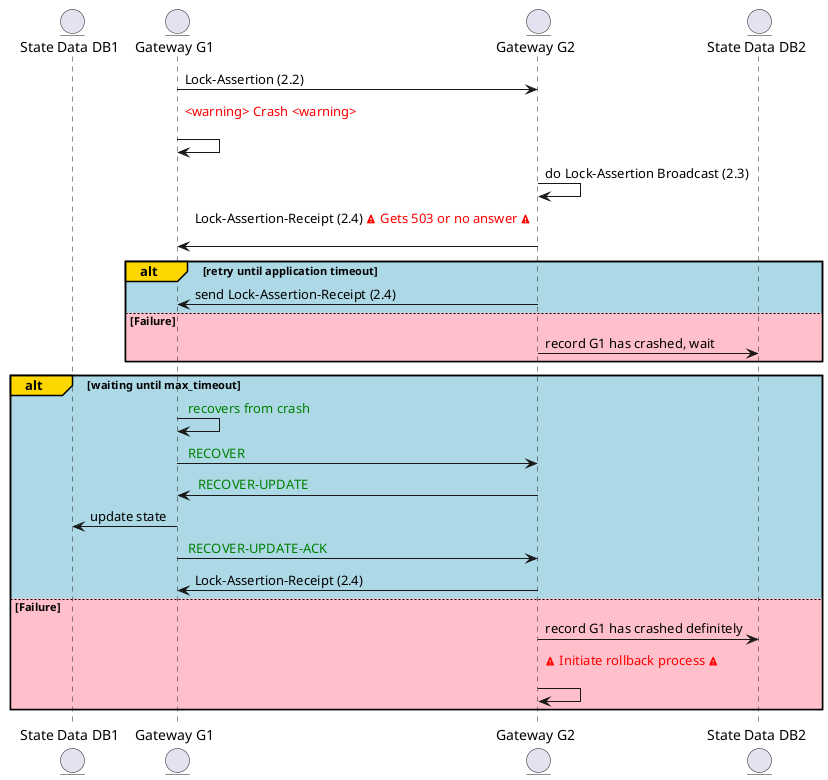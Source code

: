 @startuml

entity "State Data DB1" as db1
entity "Gateway G1" as sg
entity "Gateway G2" as rg
entity "State Data DB2" as db2





sg->rg: Lock-Assertion (2.2)
sg->sg: <color:red><warning> Crash <warning>\n

rg->rg: do Lock-Assertion Broadcast (2.3)
rg->sg: Lock-Assertion-Receipt (2.4) <color:red><&warning> Gets 503 or no answer <&warning>\n

alt#Gold #LightBlue retry until application timeout
    rg -> sg: send Lock-Assertion-Receipt (2.4) 
else #Pink Failure
    rg -> db2: record G1 has crashed, wait
end

alt#Gold #LightBlue waiting until max_timeout
   sg->sg: <color:green> recovers from crash
    sg->rg: <color:green> RECOVER 
   rg->sg: <color:green> RECOVER-UPDATE
   sg->db1: update state
    sg->rg: <color:green> RECOVER-UPDATE-ACK
    rg->sg: Lock-Assertion-Receipt (2.4) 

else #Pink Failure
    rg -> db2: record G1 has crashed definitely
    rg -> rg:  <color:red><&warning> Initiate rollback process <&warning>\n
end


   

@enduml